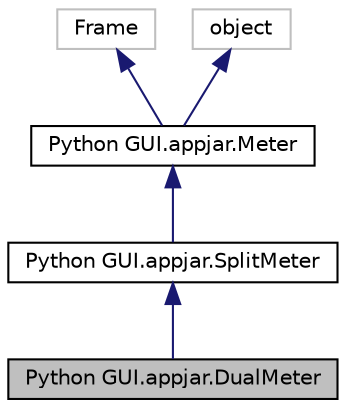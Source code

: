 digraph "Python GUI.appjar.DualMeter"
{
  edge [fontname="Helvetica",fontsize="10",labelfontname="Helvetica",labelfontsize="10"];
  node [fontname="Helvetica",fontsize="10",shape=record];
  Node5 [label="Python GUI.appjar.DualMeter",height=0.2,width=0.4,color="black", fillcolor="grey75", style="filled", fontcolor="black"];
  Node6 -> Node5 [dir="back",color="midnightblue",fontsize="10",style="solid"];
  Node6 [label="Python GUI.appjar.SplitMeter",height=0.2,width=0.4,color="black", fillcolor="white", style="filled",URL="$class_python_01_g_u_i_1_1appjar_1_1_split_meter.html"];
  Node7 -> Node6 [dir="back",color="midnightblue",fontsize="10",style="solid"];
  Node7 [label="Python GUI.appjar.Meter",height=0.2,width=0.4,color="black", fillcolor="white", style="filled",URL="$class_python_01_g_u_i_1_1appjar_1_1_meter.html"];
  Node8 -> Node7 [dir="back",color="midnightblue",fontsize="10",style="solid"];
  Node8 [label="Frame",height=0.2,width=0.4,color="grey75", fillcolor="white", style="filled"];
  Node9 -> Node7 [dir="back",color="midnightblue",fontsize="10",style="solid"];
  Node9 [label="object",height=0.2,width=0.4,color="grey75", fillcolor="white", style="filled"];
}
